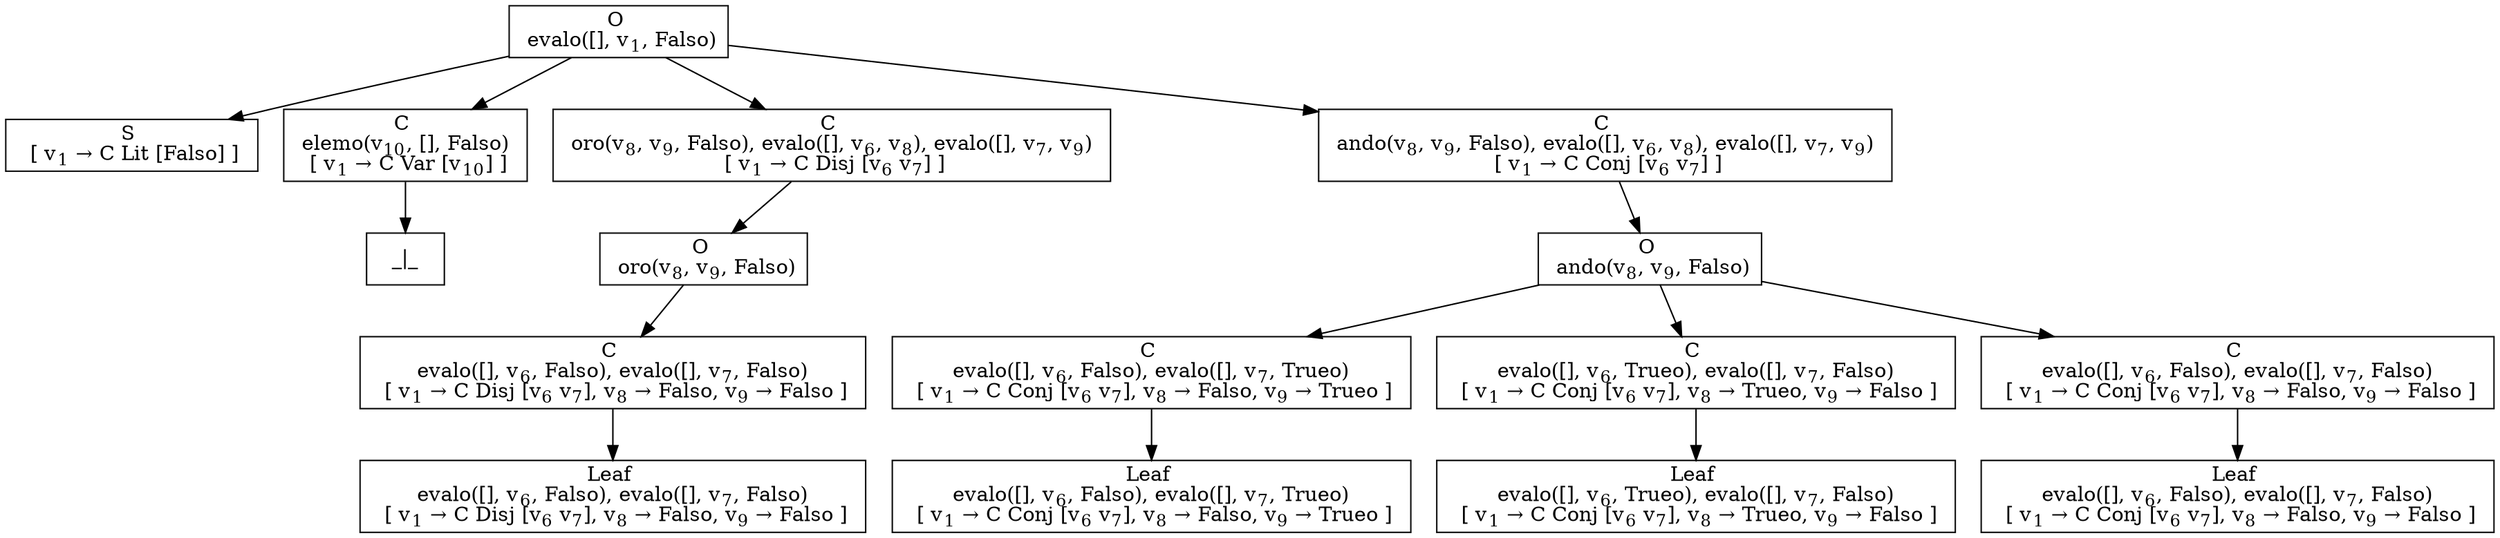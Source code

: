 digraph {
    graph [rankdir=TB
          ,bgcolor=transparent];
    node [shape=box
         ,fillcolor=white
         ,style=filled];
    0 [label=<O <BR/> evalo([], v<SUB>1</SUB>, Falso)>];
    1 [label=<S <BR/>  [ v<SUB>1</SUB> &rarr; C Lit [Falso] ] >];
    2 [label=<C <BR/> elemo(v<SUB>10</SUB>, [], Falso) <BR/>  [ v<SUB>1</SUB> &rarr; C Var [v<SUB>10</SUB>] ] >];
    3 [label=<C <BR/> oro(v<SUB>8</SUB>, v<SUB>9</SUB>, Falso), evalo([], v<SUB>6</SUB>, v<SUB>8</SUB>), evalo([], v<SUB>7</SUB>, v<SUB>9</SUB>) <BR/>  [ v<SUB>1</SUB> &rarr; C Disj [v<SUB>6</SUB> v<SUB>7</SUB>] ] >];
    4 [label=<C <BR/> ando(v<SUB>8</SUB>, v<SUB>9</SUB>, Falso), evalo([], v<SUB>6</SUB>, v<SUB>8</SUB>), evalo([], v<SUB>7</SUB>, v<SUB>9</SUB>) <BR/>  [ v<SUB>1</SUB> &rarr; C Conj [v<SUB>6</SUB> v<SUB>7</SUB>] ] >];
    5 [label=<_|_>];
    6 [label=<O <BR/> oro(v<SUB>8</SUB>, v<SUB>9</SUB>, Falso)>];
    7 [label=<C <BR/> evalo([], v<SUB>6</SUB>, Falso), evalo([], v<SUB>7</SUB>, Falso) <BR/>  [ v<SUB>1</SUB> &rarr; C Disj [v<SUB>6</SUB> v<SUB>7</SUB>], v<SUB>8</SUB> &rarr; Falso, v<SUB>9</SUB> &rarr; Falso ] >];
    8 [label=<Leaf <BR/> evalo([], v<SUB>6</SUB>, Falso), evalo([], v<SUB>7</SUB>, Falso) <BR/>  [ v<SUB>1</SUB> &rarr; C Disj [v<SUB>6</SUB> v<SUB>7</SUB>], v<SUB>8</SUB> &rarr; Falso, v<SUB>9</SUB> &rarr; Falso ] >];
    9 [label=<O <BR/> ando(v<SUB>8</SUB>, v<SUB>9</SUB>, Falso)>];
    10 [label=<C <BR/> evalo([], v<SUB>6</SUB>, Falso), evalo([], v<SUB>7</SUB>, Trueo) <BR/>  [ v<SUB>1</SUB> &rarr; C Conj [v<SUB>6</SUB> v<SUB>7</SUB>], v<SUB>8</SUB> &rarr; Falso, v<SUB>9</SUB> &rarr; Trueo ] >];
    11 [label=<C <BR/> evalo([], v<SUB>6</SUB>, Trueo), evalo([], v<SUB>7</SUB>, Falso) <BR/>  [ v<SUB>1</SUB> &rarr; C Conj [v<SUB>6</SUB> v<SUB>7</SUB>], v<SUB>8</SUB> &rarr; Trueo, v<SUB>9</SUB> &rarr; Falso ] >];
    12 [label=<C <BR/> evalo([], v<SUB>6</SUB>, Falso), evalo([], v<SUB>7</SUB>, Falso) <BR/>  [ v<SUB>1</SUB> &rarr; C Conj [v<SUB>6</SUB> v<SUB>7</SUB>], v<SUB>8</SUB> &rarr; Falso, v<SUB>9</SUB> &rarr; Falso ] >];
    13 [label=<Leaf <BR/> evalo([], v<SUB>6</SUB>, Falso), evalo([], v<SUB>7</SUB>, Trueo) <BR/>  [ v<SUB>1</SUB> &rarr; C Conj [v<SUB>6</SUB> v<SUB>7</SUB>], v<SUB>8</SUB> &rarr; Falso, v<SUB>9</SUB> &rarr; Trueo ] >];
    14 [label=<Leaf <BR/> evalo([], v<SUB>6</SUB>, Trueo), evalo([], v<SUB>7</SUB>, Falso) <BR/>  [ v<SUB>1</SUB> &rarr; C Conj [v<SUB>6</SUB> v<SUB>7</SUB>], v<SUB>8</SUB> &rarr; Trueo, v<SUB>9</SUB> &rarr; Falso ] >];
    15 [label=<Leaf <BR/> evalo([], v<SUB>6</SUB>, Falso), evalo([], v<SUB>7</SUB>, Falso) <BR/>  [ v<SUB>1</SUB> &rarr; C Conj [v<SUB>6</SUB> v<SUB>7</SUB>], v<SUB>8</SUB> &rarr; Falso, v<SUB>9</SUB> &rarr; Falso ] >];
    0 -> 1 [label=""];
    0 -> 2 [label=""];
    0 -> 3 [label=""];
    0 -> 4 [label=""];
    2 -> 5 [label=""];
    3 -> 6 [label=""];
    4 -> 9 [label=""];
    6 -> 7 [label=""];
    7 -> 8 [label=""];
    9 -> 10 [label=""];
    9 -> 11 [label=""];
    9 -> 12 [label=""];
    10 -> 13 [label=""];
    11 -> 14 [label=""];
    12 -> 15 [label=""];
}